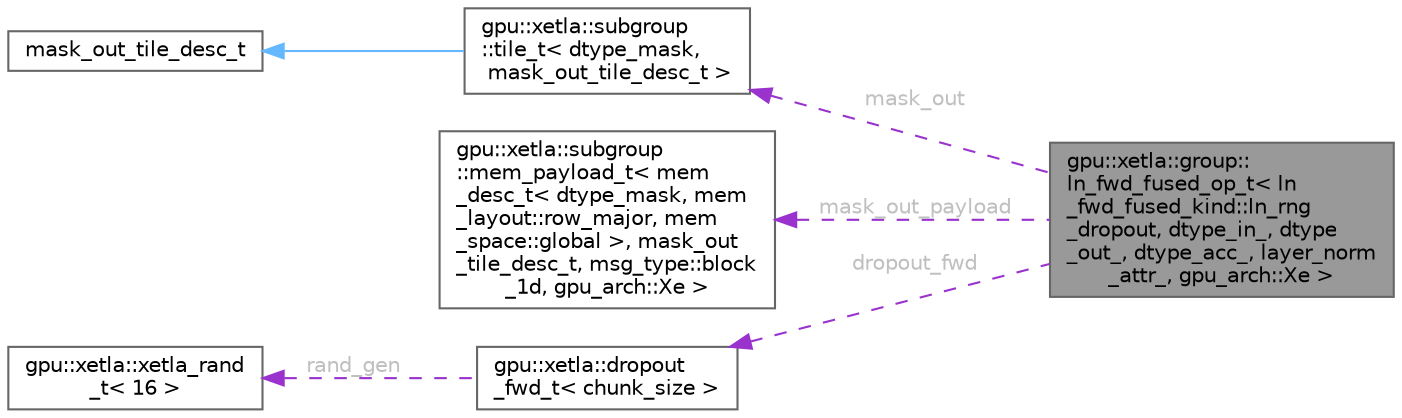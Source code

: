digraph "gpu::xetla::group::ln_fwd_fused_op_t&lt; ln_fwd_fused_kind::ln_rng_dropout, dtype_in_, dtype_out_, dtype_acc_, layer_norm_attr_, gpu_arch::Xe &gt;"
{
 // LATEX_PDF_SIZE
  bgcolor="transparent";
  edge [fontname=Helvetica,fontsize=10,labelfontname=Helvetica,labelfontsize=10];
  node [fontname=Helvetica,fontsize=10,shape=box,height=0.2,width=0.4];
  rankdir="LR";
  Node1 [id="Node000001",label="gpu::xetla::group::\lln_fwd_fused_op_t\< ln\l_fwd_fused_kind::ln_rng\l_dropout, dtype_in_, dtype\l_out_, dtype_acc_, layer_norm\l_attr_, gpu_arch::Xe \>",height=0.2,width=0.4,color="gray40", fillcolor="grey60", style="filled", fontcolor="black",tooltip=" "];
  Node2 -> Node1 [id="edge1_Node000001_Node000002",dir="back",color="darkorchid3",style="dashed",tooltip=" ",label=" mask_out",fontcolor="grey" ];
  Node2 [id="Node000002",label="gpu::xetla::subgroup\l::tile_t\< dtype_mask,\l mask_out_tile_desc_t \>",height=0.2,width=0.4,color="gray40", fillcolor="white", style="filled",URL="$structgpu_1_1xetla_1_1subgroup_1_1tile__t.html",tooltip=" "];
  Node3 -> Node2 [id="edge2_Node000002_Node000003",dir="back",color="steelblue1",style="solid",tooltip=" "];
  Node3 [id="Node000003",label="mask_out_tile_desc_t",height=0.2,width=0.4,color="gray40", fillcolor="white", style="filled",tooltip=" "];
  Node4 -> Node1 [id="edge3_Node000001_Node000004",dir="back",color="darkorchid3",style="dashed",tooltip=" ",label=" mask_out_payload",fontcolor="grey" ];
  Node4 [id="Node000004",label="gpu::xetla::subgroup\l::mem_payload_t\< mem\l_desc_t\< dtype_mask, mem\l_layout::row_major, mem\l_space::global \>, mask_out\l_tile_desc_t, msg_type::block\l_1d, gpu_arch::Xe \>",height=0.2,width=0.4,color="gray40", fillcolor="white", style="filled",URL="$structgpu_1_1xetla_1_1subgroup_1_1mem__payload__t.html",tooltip=" "];
  Node5 -> Node1 [id="edge4_Node000001_Node000005",dir="back",color="darkorchid3",style="dashed",tooltip=" ",label=" dropout_fwd",fontcolor="grey" ];
  Node5 [id="Node000005",label="gpu::xetla::dropout\l_fwd_t\< chunk_size \>",height=0.2,width=0.4,color="gray40", fillcolor="white", style="filled",URL="$structgpu_1_1xetla_1_1dropout__fwd__t.html",tooltip=" "];
  Node6 -> Node5 [id="edge5_Node000005_Node000006",dir="back",color="darkorchid3",style="dashed",tooltip=" ",label=" rand_gen",fontcolor="grey" ];
  Node6 [id="Node000006",label="gpu::xetla::xetla_rand\l_t\< 16 \>",height=0.2,width=0.4,color="gray40", fillcolor="white", style="filled",URL="$structgpu_1_1xetla_1_1xetla__rand__t.html",tooltip=" "];
}
